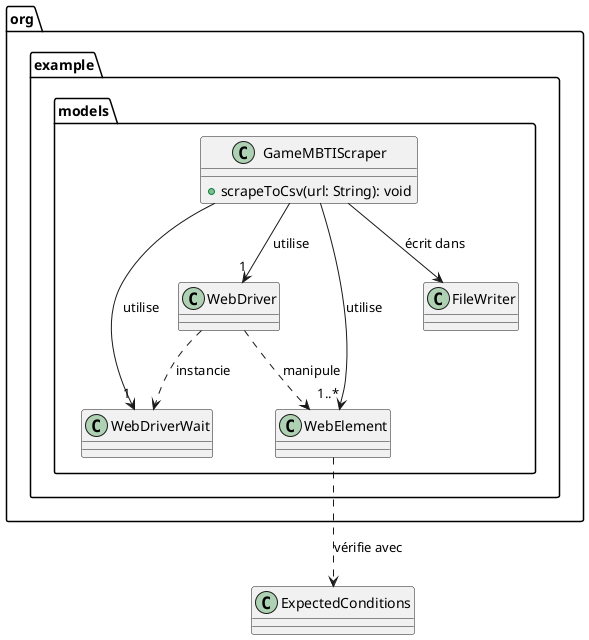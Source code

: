 @startuml

package "org.example.models" {
    class GameMBTIScraper {
        + scrapeToCsv(url: String): void
    }

    GameMBTIScraper --> "1" WebDriver : utilise
    GameMBTIScraper --> "1" WebDriverWait : utilise
    GameMBTIScraper --> "1..*" WebElement : utilise
    GameMBTIScraper --> FileWriter : écrit dans
}



' Relation supplémentaire pour plus de clarté
WebDriver ..> WebDriverWait : instancie
WebElement ..> ExpectedConditions : vérifie avec
WebDriver ..> WebElement : manipule

@enduml

